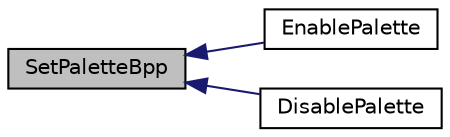 digraph "SetPaletteBpp"
{
  edge [fontname="Helvetica",fontsize="10",labelfontname="Helvetica",labelfontsize="10"];
  node [fontname="Helvetica",fontsize="10",shape=record];
  rankdir="LR";
  Node1 [label="SetPaletteBpp",height=0.2,width=0.4,color="black", fillcolor="grey75", style="filled", fontcolor="black"];
  Node1 -> Node2 [dir="back",color="midnightblue",fontsize="10",style="solid",fontname="Helvetica"];
  Node2 [label="EnablePalette",height=0.2,width=0.4,color="black", fillcolor="white", style="filled",URL="$_s_s_d1926_8c.html#a2236226544b84358842b4f0f0b811f36"];
  Node1 -> Node3 [dir="back",color="midnightblue",fontsize="10",style="solid",fontname="Helvetica"];
  Node3 [label="DisablePalette",height=0.2,width=0.4,color="black", fillcolor="white", style="filled",URL="$_s_s_d1926_8c.html#a214d9975c3fd17d3de26ddcead96fea1"];
}
